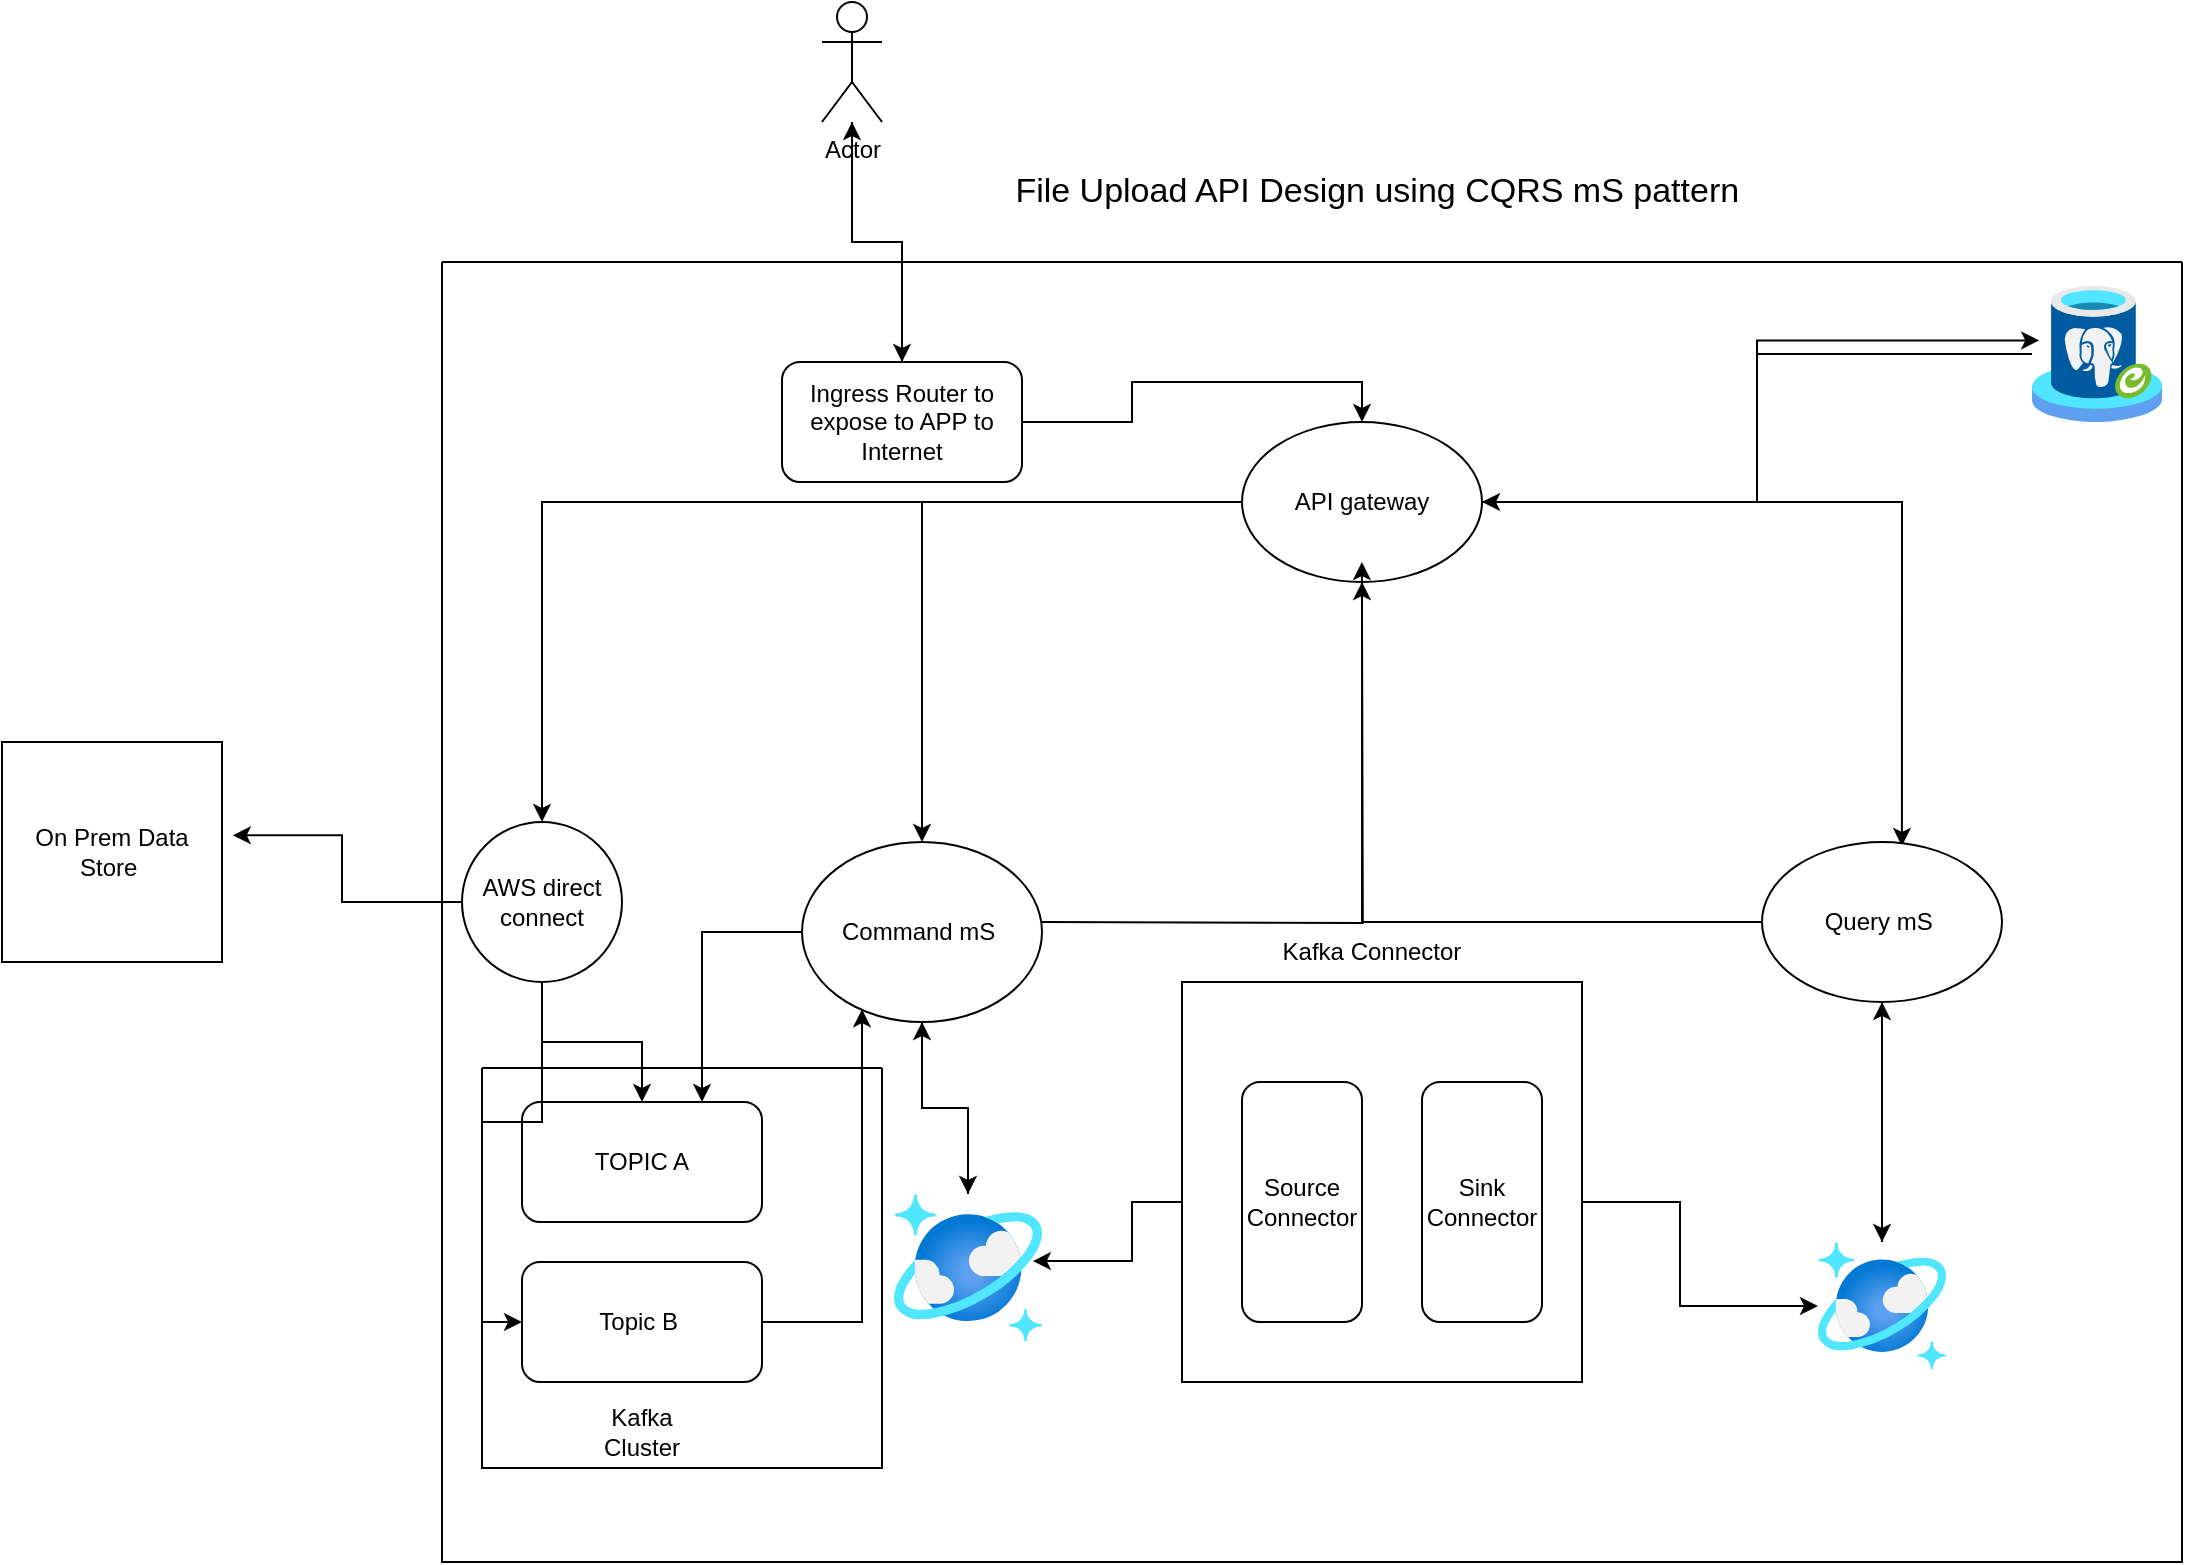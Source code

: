 <mxfile version="24.7.16">
  <diagram name="Page-1" id="Awp3_F7C_z5ZrL3gzjpm">
    <mxGraphModel dx="2057" dy="1914" grid="1" gridSize="10" guides="1" tooltips="1" connect="1" arrows="1" fold="1" page="1" pageScale="1" pageWidth="850" pageHeight="1100" math="0" shadow="0">
      <root>
        <mxCell id="0" />
        <mxCell id="1" parent="0" />
        <mxCell id="v9sIgq86dhHqkVJE0dsQ-2" value="" style="swimlane;startSize=0;" parent="1" vertex="1">
          <mxGeometry x="-60" y="10" width="870" height="650" as="geometry" />
        </mxCell>
        <mxCell id="v9sIgq86dhHqkVJE0dsQ-8" style="edgeStyle=orthogonalEdgeStyle;rounded=0;orthogonalLoop=1;jettySize=auto;html=1;entryX=0.5;entryY=0;entryDx=0;entryDy=0;" parent="v9sIgq86dhHqkVJE0dsQ-2" source="v9sIgq86dhHqkVJE0dsQ-3" target="v9sIgq86dhHqkVJE0dsQ-6" edge="1">
          <mxGeometry relative="1" as="geometry" />
        </mxCell>
        <mxCell id="v9sIgq86dhHqkVJE0dsQ-24" style="edgeStyle=orthogonalEdgeStyle;rounded=0;orthogonalLoop=1;jettySize=auto;html=1;entryX=0.5;entryY=1;entryDx=0;entryDy=0;" parent="v9sIgq86dhHqkVJE0dsQ-2" source="v9sIgq86dhHqkVJE0dsQ-4" target="v9sIgq86dhHqkVJE0dsQ-6" edge="1">
          <mxGeometry relative="1" as="geometry" />
        </mxCell>
        <mxCell id="v9sIgq86dhHqkVJE0dsQ-23" style="edgeStyle=orthogonalEdgeStyle;rounded=0;orthogonalLoop=1;jettySize=auto;html=1;entryX=0.5;entryY=1;entryDx=0;entryDy=0;" parent="v9sIgq86dhHqkVJE0dsQ-2" source="v9sIgq86dhHqkVJE0dsQ-5" target="v9sIgq86dhHqkVJE0dsQ-7" edge="1">
          <mxGeometry relative="1" as="geometry">
            <mxPoint x="570" y="350" as="targetPoint" />
          </mxGeometry>
        </mxCell>
        <mxCell id="v9sIgq86dhHqkVJE0dsQ-27" style="edgeStyle=orthogonalEdgeStyle;rounded=0;orthogonalLoop=1;jettySize=auto;html=1;" parent="v9sIgq86dhHqkVJE0dsQ-2" source="v9sIgq86dhHqkVJE0dsQ-6" target="v9sIgq86dhHqkVJE0dsQ-4" edge="1">
          <mxGeometry relative="1" as="geometry" />
        </mxCell>
        <mxCell id="v9sIgq86dhHqkVJE0dsQ-22" style="edgeStyle=orthogonalEdgeStyle;rounded=0;orthogonalLoop=1;jettySize=auto;html=1;" parent="v9sIgq86dhHqkVJE0dsQ-2" source="v9sIgq86dhHqkVJE0dsQ-7" target="v9sIgq86dhHqkVJE0dsQ-5" edge="1">
          <mxGeometry relative="1" as="geometry" />
        </mxCell>
        <mxCell id="v9sIgq86dhHqkVJE0dsQ-28" style="edgeStyle=orthogonalEdgeStyle;rounded=0;orthogonalLoop=1;jettySize=auto;html=1;" parent="v9sIgq86dhHqkVJE0dsQ-2" source="v9sIgq86dhHqkVJE0dsQ-7" target="v9sIgq86dhHqkVJE0dsQ-3" edge="1">
          <mxGeometry relative="1" as="geometry" />
        </mxCell>
        <mxCell id="v9sIgq86dhHqkVJE0dsQ-10" style="edgeStyle=orthogonalEdgeStyle;rounded=0;orthogonalLoop=1;jettySize=auto;html=1;entryX=0.583;entryY=0.025;entryDx=0;entryDy=0;entryPerimeter=0;" parent="v9sIgq86dhHqkVJE0dsQ-2" source="v9sIgq86dhHqkVJE0dsQ-3" target="v9sIgq86dhHqkVJE0dsQ-7" edge="1">
          <mxGeometry relative="1" as="geometry" />
        </mxCell>
        <mxCell id="v9sIgq86dhHqkVJE0dsQ-21" style="edgeStyle=orthogonalEdgeStyle;rounded=0;orthogonalLoop=1;jettySize=auto;html=1;" parent="v9sIgq86dhHqkVJE0dsQ-2" source="v9sIgq86dhHqkVJE0dsQ-14" target="v9sIgq86dhHqkVJE0dsQ-5" edge="1">
          <mxGeometry relative="1" as="geometry" />
        </mxCell>
        <mxCell id="v9sIgq86dhHqkVJE0dsQ-20" style="edgeStyle=orthogonalEdgeStyle;rounded=0;orthogonalLoop=1;jettySize=auto;html=1;entryX=0.938;entryY=0.453;entryDx=0;entryDy=0;entryPerimeter=0;" parent="v9sIgq86dhHqkVJE0dsQ-2" source="v9sIgq86dhHqkVJE0dsQ-13" target="v9sIgq86dhHqkVJE0dsQ-4" edge="1">
          <mxGeometry relative="1" as="geometry" />
        </mxCell>
        <mxCell id="v9sIgq86dhHqkVJE0dsQ-15" value="Kafka Connector" style="text;html=1;align=center;verticalAlign=middle;whiteSpace=wrap;rounded=0;" parent="v9sIgq86dhHqkVJE0dsQ-2" vertex="1">
          <mxGeometry x="380" y="330" width="170" height="30" as="geometry" />
        </mxCell>
        <mxCell id="v9sIgq86dhHqkVJE0dsQ-40" style="edgeStyle=orthogonalEdgeStyle;rounded=0;orthogonalLoop=1;jettySize=auto;html=1;entryX=0.5;entryY=0;entryDx=0;entryDy=0;" parent="v9sIgq86dhHqkVJE0dsQ-2" source="v9sIgq86dhHqkVJE0dsQ-39" target="v9sIgq86dhHqkVJE0dsQ-3" edge="1">
          <mxGeometry relative="1" as="geometry" />
        </mxCell>
        <mxCell id="v9sIgq86dhHqkVJE0dsQ-3" value="API gateway" style="ellipse;whiteSpace=wrap;html=1;" parent="v9sIgq86dhHqkVJE0dsQ-2" vertex="1">
          <mxGeometry x="400" y="80" width="120" height="80" as="geometry" />
        </mxCell>
        <mxCell id="k6bAHx3YXwx4Xi9f9LUA-3" style="edgeStyle=orthogonalEdgeStyle;rounded=0;orthogonalLoop=1;jettySize=auto;html=1;entryX=0.5;entryY=1;entryDx=0;entryDy=0;" edge="1" parent="v9sIgq86dhHqkVJE0dsQ-2">
          <mxGeometry relative="1" as="geometry">
            <mxPoint x="299.94" y="330" as="sourcePoint" />
            <mxPoint x="459.94" y="150" as="targetPoint" />
          </mxGeometry>
        </mxCell>
        <mxCell id="k6bAHx3YXwx4Xi9f9LUA-34" style="edgeStyle=orthogonalEdgeStyle;rounded=0;orthogonalLoop=1;jettySize=auto;html=1;entryX=0.75;entryY=0;entryDx=0;entryDy=0;" edge="1" parent="v9sIgq86dhHqkVJE0dsQ-2" source="v9sIgq86dhHqkVJE0dsQ-6" target="k6bAHx3YXwx4Xi9f9LUA-24">
          <mxGeometry relative="1" as="geometry" />
        </mxCell>
        <mxCell id="v9sIgq86dhHqkVJE0dsQ-6" value="Command mS&amp;nbsp;" style="ellipse;whiteSpace=wrap;html=1;" parent="v9sIgq86dhHqkVJE0dsQ-2" vertex="1">
          <mxGeometry x="180" y="290" width="120" height="90" as="geometry" />
        </mxCell>
        <mxCell id="v9sIgq86dhHqkVJE0dsQ-7" value="Query mS&amp;nbsp;" style="ellipse;whiteSpace=wrap;html=1;" parent="v9sIgq86dhHqkVJE0dsQ-2" vertex="1">
          <mxGeometry x="660" y="290" width="120" height="80" as="geometry" />
        </mxCell>
        <mxCell id="v9sIgq86dhHqkVJE0dsQ-4" value="" style="image;aspect=fixed;html=1;points=[];align=center;fontSize=12;image=img/lib/azure2/databases/Azure_Cosmos_DB.svg;" parent="v9sIgq86dhHqkVJE0dsQ-2" vertex="1">
          <mxGeometry x="226" y="466" width="74" height="74" as="geometry" />
        </mxCell>
        <mxCell id="v9sIgq86dhHqkVJE0dsQ-13" value="Source Connector" style="rounded=1;whiteSpace=wrap;html=1;direction=south;" parent="v9sIgq86dhHqkVJE0dsQ-2" vertex="1">
          <mxGeometry x="390" y="410" width="60" height="120" as="geometry" />
        </mxCell>
        <mxCell id="v9sIgq86dhHqkVJE0dsQ-12" value="" style="whiteSpace=wrap;html=1;aspect=fixed;" parent="v9sIgq86dhHqkVJE0dsQ-2" vertex="1">
          <mxGeometry x="370" y="360" width="200" height="200" as="geometry" />
        </mxCell>
        <mxCell id="v9sIgq86dhHqkVJE0dsQ-14" value="Sink Connector" style="rounded=1;whiteSpace=wrap;html=1;direction=south;" parent="v9sIgq86dhHqkVJE0dsQ-2" vertex="1">
          <mxGeometry x="490" y="410" width="60" height="120" as="geometry" />
        </mxCell>
        <mxCell id="v9sIgq86dhHqkVJE0dsQ-5" value="" style="image;aspect=fixed;html=1;points=[];align=center;fontSize=12;image=img/lib/azure2/databases/Azure_Cosmos_DB.svg;" parent="v9sIgq86dhHqkVJE0dsQ-2" vertex="1">
          <mxGeometry x="688" y="490" width="64" height="64" as="geometry" />
        </mxCell>
        <mxCell id="v9sIgq86dhHqkVJE0dsQ-39" value="Ingress Router to expose to APP to Internet" style="rounded=1;whiteSpace=wrap;html=1;" parent="v9sIgq86dhHqkVJE0dsQ-2" vertex="1">
          <mxGeometry x="170" y="50" width="120" height="60" as="geometry" />
        </mxCell>
        <mxCell id="k6bAHx3YXwx4Xi9f9LUA-2" value="Source Connector" style="rounded=1;whiteSpace=wrap;html=1;direction=south;" vertex="1" parent="v9sIgq86dhHqkVJE0dsQ-2">
          <mxGeometry x="400" y="410" width="60" height="120" as="geometry" />
        </mxCell>
        <mxCell id="k6bAHx3YXwx4Xi9f9LUA-6" style="edgeStyle=orthogonalEdgeStyle;rounded=0;orthogonalLoop=1;jettySize=auto;html=1;" edge="1" parent="v9sIgq86dhHqkVJE0dsQ-2" source="k6bAHx3YXwx4Xi9f9LUA-4" target="v9sIgq86dhHqkVJE0dsQ-3">
          <mxGeometry relative="1" as="geometry" />
        </mxCell>
        <mxCell id="k6bAHx3YXwx4Xi9f9LUA-4" value="" style="image;aspect=fixed;html=1;points=[];align=center;fontSize=12;image=img/lib/azure2/other/Arc_PostgreSQL.svg;" vertex="1" parent="v9sIgq86dhHqkVJE0dsQ-2">
          <mxGeometry x="795" y="12" width="65.08" height="68" as="geometry" />
        </mxCell>
        <mxCell id="k6bAHx3YXwx4Xi9f9LUA-5" style="edgeStyle=orthogonalEdgeStyle;rounded=0;orthogonalLoop=1;jettySize=auto;html=1;entryX=0.055;entryY=0.4;entryDx=0;entryDy=0;entryPerimeter=0;" edge="1" parent="v9sIgq86dhHqkVJE0dsQ-2" source="v9sIgq86dhHqkVJE0dsQ-3" target="k6bAHx3YXwx4Xi9f9LUA-4">
          <mxGeometry relative="1" as="geometry" />
        </mxCell>
        <mxCell id="k6bAHx3YXwx4Xi9f9LUA-24" value="TOPIC A" style="rounded=1;whiteSpace=wrap;html=1;" vertex="1" parent="v9sIgq86dhHqkVJE0dsQ-2">
          <mxGeometry x="40" y="420" width="120" height="60" as="geometry" />
        </mxCell>
        <mxCell id="k6bAHx3YXwx4Xi9f9LUA-26" value="Topic B&amp;nbsp;" style="rounded=1;whiteSpace=wrap;html=1;" vertex="1" parent="v9sIgq86dhHqkVJE0dsQ-2">
          <mxGeometry x="40" y="500" width="120" height="60" as="geometry" />
        </mxCell>
        <mxCell id="k6bAHx3YXwx4Xi9f9LUA-31" value="" style="swimlane;startSize=0;" vertex="1" parent="v9sIgq86dhHqkVJE0dsQ-2">
          <mxGeometry x="20" y="403" width="200" height="200" as="geometry" />
        </mxCell>
        <mxCell id="k6bAHx3YXwx4Xi9f9LUA-40" value="Kafka Cluster" style="text;html=1;align=center;verticalAlign=middle;whiteSpace=wrap;rounded=0;" vertex="1" parent="k6bAHx3YXwx4Xi9f9LUA-31">
          <mxGeometry x="50" y="167" width="60" height="30" as="geometry" />
        </mxCell>
        <mxCell id="k6bAHx3YXwx4Xi9f9LUA-39" style="edgeStyle=orthogonalEdgeStyle;rounded=0;orthogonalLoop=1;jettySize=auto;html=1;entryX=0.25;entryY=0.929;entryDx=0;entryDy=0;entryPerimeter=0;" edge="1" parent="v9sIgq86dhHqkVJE0dsQ-2" source="k6bAHx3YXwx4Xi9f9LUA-26" target="v9sIgq86dhHqkVJE0dsQ-6">
          <mxGeometry relative="1" as="geometry" />
        </mxCell>
        <mxCell id="v9sIgq86dhHqkVJE0dsQ-32" value="File Upload API Design using CQRS mS pattern&amp;nbsp;" style="text;html=1;align=center;verticalAlign=middle;whiteSpace=wrap;rounded=0;fontSize=17;" parent="1" vertex="1">
          <mxGeometry x="210" y="-40" width="400" height="30" as="geometry" />
        </mxCell>
        <mxCell id="v9sIgq86dhHqkVJE0dsQ-42" style="edgeStyle=orthogonalEdgeStyle;rounded=0;orthogonalLoop=1;jettySize=auto;html=1;entryX=0.5;entryY=0;entryDx=0;entryDy=0;" parent="1" source="v9sIgq86dhHqkVJE0dsQ-41" target="v9sIgq86dhHqkVJE0dsQ-39" edge="1">
          <mxGeometry relative="1" as="geometry" />
        </mxCell>
        <mxCell id="v9sIgq86dhHqkVJE0dsQ-41" value="Actor" style="shape=umlActor;verticalLabelPosition=bottom;verticalAlign=top;html=1;outlineConnect=0;" parent="1" vertex="1">
          <mxGeometry x="130" y="-120" width="30" height="60" as="geometry" />
        </mxCell>
        <mxCell id="v9sIgq86dhHqkVJE0dsQ-43" style="edgeStyle=orthogonalEdgeStyle;rounded=0;orthogonalLoop=1;jettySize=auto;html=1;" parent="1" source="v9sIgq86dhHqkVJE0dsQ-39" target="v9sIgq86dhHqkVJE0dsQ-41" edge="1">
          <mxGeometry relative="1" as="geometry" />
        </mxCell>
        <mxCell id="k6bAHx3YXwx4Xi9f9LUA-7" value="On Prem Data Store&amp;nbsp;" style="whiteSpace=wrap;html=1;aspect=fixed;" vertex="1" parent="1">
          <mxGeometry x="-280" y="250" width="110" height="110" as="geometry" />
        </mxCell>
        <mxCell id="k6bAHx3YXwx4Xi9f9LUA-35" style="edgeStyle=orthogonalEdgeStyle;rounded=0;orthogonalLoop=1;jettySize=auto;html=1;" edge="1" parent="1" source="k6bAHx3YXwx4Xi9f9LUA-8" target="k6bAHx3YXwx4Xi9f9LUA-24">
          <mxGeometry relative="1" as="geometry" />
        </mxCell>
        <mxCell id="k6bAHx3YXwx4Xi9f9LUA-36" style="edgeStyle=orthogonalEdgeStyle;rounded=0;orthogonalLoop=1;jettySize=auto;html=1;entryX=0;entryY=0.5;entryDx=0;entryDy=0;" edge="1" parent="1" source="k6bAHx3YXwx4Xi9f9LUA-8" target="k6bAHx3YXwx4Xi9f9LUA-26">
          <mxGeometry relative="1" as="geometry" />
        </mxCell>
        <mxCell id="k6bAHx3YXwx4Xi9f9LUA-8" value="AWS direct connect" style="ellipse;whiteSpace=wrap;html=1;aspect=fixed;" vertex="1" parent="1">
          <mxGeometry x="-50" y="290" width="80" height="80" as="geometry" />
        </mxCell>
        <mxCell id="k6bAHx3YXwx4Xi9f9LUA-10" style="edgeStyle=orthogonalEdgeStyle;rounded=0;orthogonalLoop=1;jettySize=auto;html=1;entryX=1.049;entryY=0.424;entryDx=0;entryDy=0;entryPerimeter=0;" edge="1" parent="1" source="k6bAHx3YXwx4Xi9f9LUA-8" target="k6bAHx3YXwx4Xi9f9LUA-7">
          <mxGeometry relative="1" as="geometry" />
        </mxCell>
        <mxCell id="k6bAHx3YXwx4Xi9f9LUA-12" style="edgeStyle=orthogonalEdgeStyle;rounded=0;orthogonalLoop=1;jettySize=auto;html=1;" edge="1" parent="1" source="v9sIgq86dhHqkVJE0dsQ-3" target="k6bAHx3YXwx4Xi9f9LUA-8">
          <mxGeometry relative="1" as="geometry" />
        </mxCell>
      </root>
    </mxGraphModel>
  </diagram>
</mxfile>
